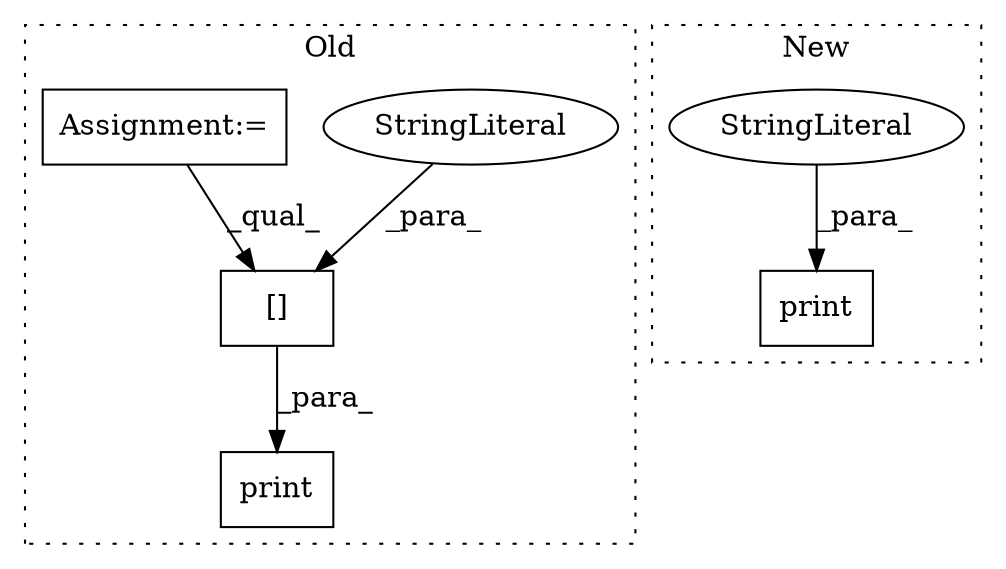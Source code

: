 digraph G {
subgraph cluster0 {
1 [label="[]" a="2" s="1529,1546" l="5,1" shape="box"];
4 [label="StringLiteral" a="45" s="1534" l="12" shape="ellipse"];
5 [label="print" a="32" s="1451,1547" l="6,1" shape="box"];
6 [label="Assignment:=" a="7" s="1126" l="1" shape="box"];
label = "Old";
style="dotted";
}
subgraph cluster1 {
2 [label="print" a="32" s="1167,1215" l="6,1" shape="box"];
3 [label="StringLiteral" a="45" s="1173" l="15" shape="ellipse"];
label = "New";
style="dotted";
}
1 -> 5 [label="_para_"];
3 -> 2 [label="_para_"];
4 -> 1 [label="_para_"];
6 -> 1 [label="_qual_"];
}
